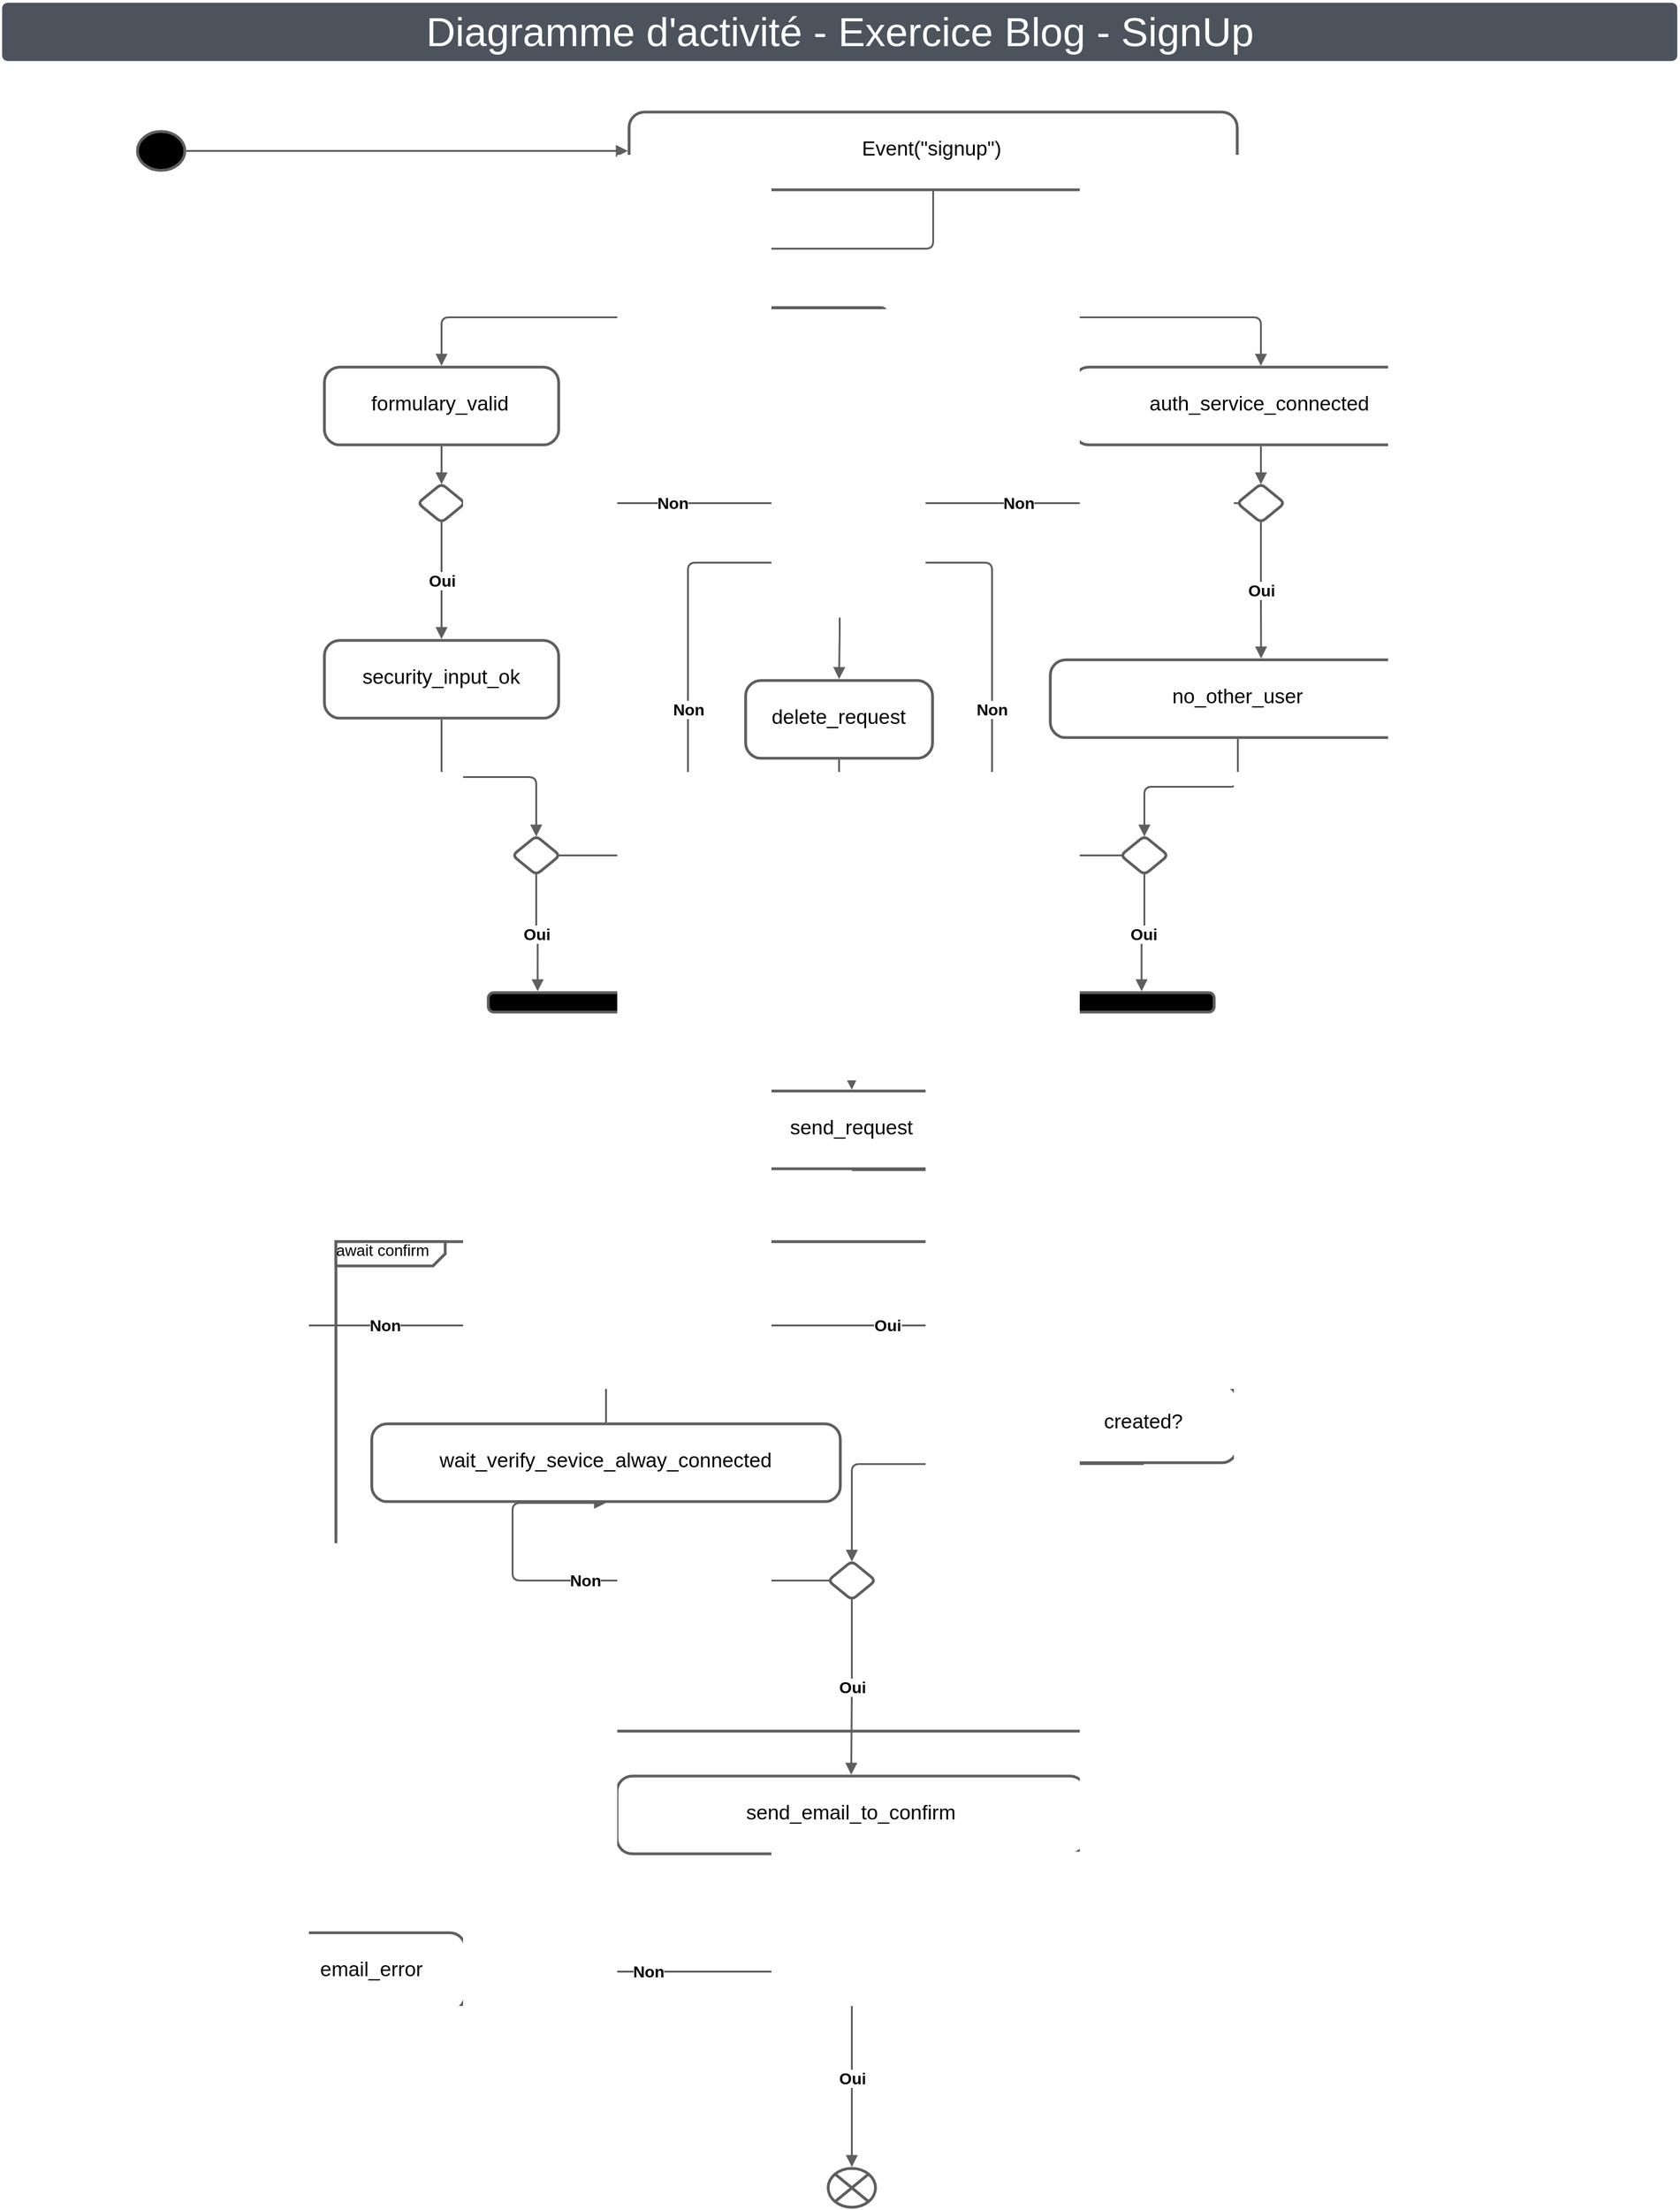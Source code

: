 <mxfile>
    <diagram id="xENb1PR-wKurncBFWdLF" name="Page-1">
        <mxGraphModel dx="2043" dy="2630" grid="1" gridSize="10" guides="1" tooltips="1" connect="1" arrows="0" fold="1" page="1" pageScale="1" pageWidth="850" pageHeight="1100" background="none" math="0" shadow="0">
            <root>
                <mxCell id="0"/>
                <mxCell id="1" parent="0"/>
                <UserObject label="await confirm" lucidchartObjectId="9NNubxDWasQ0" id="2">
                    <mxCell style="html=1;blockSpacing=1;whiteSpace=wrap;shape=mxgraph.sysml.package2;xSize=90;overflow=fill;fontSize=13;spacing=0;strokeColor=#5e5e5e;strokeOpacity=100;rounded=1;absoluteArcSize=1;arcSize=9;strokeWidth=2.3;container=1;pointerEvents=0;collapsible=0;recursiveResize=0;fontColor=#000000;align=left;" parent="1" vertex="1">
                        <mxGeometry x="423.5" y="-70" width="829" height="403" as="geometry"/>
                    </mxCell>
                </UserObject>
                <UserObject label="" lucidchartObjectId="KANum4VIUakB" id="3">
                    <mxCell style="html=1;overflow=block;blockSpacing=1;ellipse;fillColor=#000000;fontSize=13;spacing=0;strokeColor=#5e5e5e;strokeOpacity=100;rounded=1;absoluteArcSize=1;arcSize=9;strokeWidth=2.3;fontColor=#000000;" parent="1" vertex="1">
                        <mxGeometry x="260" y="-984" width="39" height="32" as="geometry"/>
                    </mxCell>
                </UserObject>
                <UserObject label="" lucidchartObjectId="9ANuZ-cOUqGq" id="4">
                    <mxCell style="html=1;jettySize=18;whiteSpace=wrap;fontSize=13;strokeColor=#5E5E5E;strokeWidth=1.5;rounded=1;arcSize=12;edgeStyle=orthogonalEdgeStyle;startArrow=none;endArrow=block;endFill=1;exitX=1.029;exitY=0.5;exitPerimeter=0;entryX=-0.002;entryY=0.5;entryPerimeter=0;fontColor=#000000;" parent="1" source="3" target="5" edge="1">
                        <mxGeometry width="100" height="100" relative="1" as="geometry">
                            <Array as="points"/>
                        </mxGeometry>
                    </mxCell>
                </UserObject>
                <mxCell id="5" value="&lt;div style=&quot;display: flex; justify-content: center; text-align: center; align-items: baseline; font-size: 0; line-height: 1.25;margin-top: -2px;&quot;&gt;&lt;span&gt;&lt;span style=&quot;font-size: 16.7px;&quot;&gt;Event(&quot;signup&quot;)&lt;/span&gt;&lt;/span&gt;&lt;/div&gt;" style="rounded=1;arcSize=20;overflow=block;blockSpacing=1;html=1;fontSize=13;spacing=0;strokeColor=#5e5e5e;strokeOpacity=100;strokeWidth=2.3;fontColor=#000000;fillStyle=solid;" parent="1" vertex="1">
                    <mxGeometry x="665" y="-1000" width="501" height="64" as="geometry"/>
                </mxCell>
                <UserObject label="" lucidchartObjectId="eCNuh2-9iTkH" id="6">
                    <mxCell style="html=1;jettySize=18;whiteSpace=wrap;fontSize=13;strokeColor=#5E5E5E;strokeWidth=1.5;rounded=1;arcSize=12;edgeStyle=orthogonalEdgeStyle;startArrow=none;endArrow=block;endFill=1;exitX=0.5;exitY=1.017;exitPerimeter=0;entryX=0.25;entryY=0;entryPerimeter=0;fontColor=#000000;" parent="1" source="5" target="7" edge="1">
                        <mxGeometry width="100" height="100" relative="1" as="geometry">
                            <Array as="points"/>
                        </mxGeometry>
                    </mxCell>
                </UserObject>
                <UserObject label="" lucidchartObjectId="hCNuIkLAoGU2" id="7">
                    <mxCell style="html=1;overflow=block;blockSpacing=1;fillColor=#000000;fontSize=13;spacing=0;strokeColor=#5e5e5e;strokeOpacity=100;rounded=1;absoluteArcSize=1;arcSize=9;strokeWidth=2.3;fontColor=#000000;" parent="1" vertex="1">
                        <mxGeometry x="723" y="-839" width="154" height="16" as="geometry"/>
                    </mxCell>
                </UserObject>
                <UserObject label="" lucidchartObjectId="_CNuZhy.L0TY" id="8">
                    <mxCell style="html=1;jettySize=18;whiteSpace=wrap;fontSize=13;strokeColor=#5E5E5E;strokeWidth=1.5;rounded=1;arcSize=12;edgeStyle=orthogonalEdgeStyle;startArrow=none;endArrow=block;endFill=1;exitX=-0.007;exitY=0.5;exitPerimeter=0;entryX=0.5;entryY=-0.017;entryPerimeter=0;fontColor=#000000;" parent="1" source="7" target="9" edge="1">
                        <mxGeometry width="100" height="100" relative="1" as="geometry">
                            <Array as="points"/>
                        </mxGeometry>
                    </mxCell>
                </UserObject>
                <mxCell id="9" value="&lt;div style=&quot;display: flex; justify-content: center; text-align: center; align-items: baseline; font-size: 0; line-height: 1.25;margin-top: -2px;&quot;&gt;&lt;span&gt;&lt;span style=&quot;font-size: 16.7px;&quot;&gt;formulary_valid&lt;/span&gt;&lt;/span&gt;&lt;/div&gt;" style="rounded=1;arcSize=20;overflow=block;blockSpacing=1;html=1;fontSize=13;spacing=0;strokeColor=#5e5e5e;strokeOpacity=100;strokeWidth=2.3;fontColor=#000000;" parent="1" vertex="1">
                    <mxGeometry x="414" y="-790" width="193" height="64" as="geometry"/>
                </mxCell>
                <UserObject label="" lucidchartObjectId="CDNuMbn6S~Md" id="10">
                    <mxCell style="html=1;jettySize=18;whiteSpace=wrap;fontSize=13;strokeColor=#5E5E5E;strokeWidth=1.5;rounded=1;arcSize=12;edgeStyle=orthogonalEdgeStyle;startArrow=none;endArrow=block;endFill=1;exitX=1.007;exitY=0.5;exitPerimeter=0;entryX=0.5;entryY=-0.017;entryPerimeter=0;fontColor=#000000;" parent="1" source="7" target="11" edge="1">
                        <mxGeometry width="100" height="100" relative="1" as="geometry">
                            <Array as="points"/>
                        </mxGeometry>
                    </mxCell>
                </UserObject>
                <mxCell id="11" value="&lt;div style=&quot;display: flex; justify-content: center; text-align: center; align-items: baseline; font-size: 0; line-height: 1.25;margin-top: -2px;&quot;&gt;&lt;span&gt;&lt;span style=&quot;font-size: 16.7px;&quot;&gt;auth_service_connected &lt;/span&gt;&lt;/span&gt;&lt;/div&gt;" style="rounded=1;arcSize=20;overflow=block;blockSpacing=1;html=1;fontSize=13;spacing=0;strokeColor=#5e5e5e;strokeOpacity=100;strokeWidth=2.3;fontColor=#000000;" parent="1" vertex="1">
                    <mxGeometry x="1031" y="-790" width="309" height="64" as="geometry"/>
                </mxCell>
                <UserObject label="" lucidchartObjectId="bENuChNIqTIM" id="12">
                    <mxCell style="html=1;overflow=block;blockSpacing=1;whiteSpace=wrap;shape=rhombus;fontSize=13;spacing=0;strokeColor=#5e5e5e;strokeOpacity=100;rounded=1;absoluteArcSize=1;arcSize=9;strokeWidth=2.3;fontColor=#000000;" parent="1" vertex="1">
                        <mxGeometry x="1070" y="-404" width="39" height="32" as="geometry"/>
                    </mxCell>
                </UserObject>
                <UserObject label="" lucidchartObjectId="hENuyL7d47UH" id="13">
                    <mxCell style="html=1;jettySize=18;whiteSpace=wrap;fontSize=13;strokeColor=#5E5E5E;strokeWidth=1.5;rounded=1;arcSize=12;edgeStyle=orthogonalEdgeStyle;startArrow=none;endArrow=block;endFill=1;exitX=0.5;exitY=1.017;exitPerimeter=0;entryX=0.5;entryY=0.016;entryPerimeter=0;fontColor=#000000;" parent="1" source="41" target="14" edge="1">
                        <mxGeometry width="100" height="100" relative="1" as="geometry">
                            <Array as="points"/>
                        </mxGeometry>
                    </mxCell>
                </UserObject>
                <UserObject label="" lucidchartObjectId="iENu-VrhnDNN" id="14">
                    <mxCell style="html=1;overflow=block;blockSpacing=1;whiteSpace=wrap;shape=rhombus;fontSize=13;spacing=0;strokeColor=#5e5e5e;strokeOpacity=100;rounded=1;absoluteArcSize=1;arcSize=9;strokeWidth=2.3;fontColor=#000000;" parent="1" vertex="1">
                        <mxGeometry x="569" y="-404" width="39" height="32" as="geometry"/>
                    </mxCell>
                </UserObject>
                <UserObject label="" lucidchartObjectId="vENu-bHoKH-_" id="15">
                    <mxCell style="html=1;jettySize=18;whiteSpace=wrap;fontSize=13.3;fontColor=#000000;fontStyle=1;align=center;strokeColor=#5E5E5E;strokeWidth=1.5;rounded=1;arcSize=12;edgeStyle=orthogonalEdgeStyle;startArrow=none;endArrow=block;endFill=1;exitX=0.975;exitY=0.5;exitPerimeter=0;entryX=0.025;entryY=0.5;entryPerimeter=0;" parent="1" source="14" target="17" edge="1">
                        <mxGeometry width="100" height="100" relative="1" as="geometry">
                            <Array as="points"/>
                        </mxGeometry>
                    </mxCell>
                </UserObject>
                <mxCell id="16" value="Non" style="text;html=1;resizable=0;labelBackgroundColor=default;align=center;verticalAlign=middle;fontStyle=1;fontColor=#000000;fontSize=13.3;" parent="15" vertex="1">
                    <mxGeometry relative="1" as="geometry"/>
                </mxCell>
                <UserObject label="" lucidchartObjectId="wENu-WMFKMva" id="17">
                    <mxCell style="html=1;overflow=block;blockSpacing=1;whiteSpace=wrap;shape=rhombus;fontSize=13;spacing=0;strokeColor=#5e5e5e;strokeOpacity=100;rounded=1;absoluteArcSize=1;arcSize=9;strokeWidth=2.3;fontColor=#000000;" parent="1" vertex="1">
                        <mxGeometry x="819" y="-645" width="39" height="32" as="geometry"/>
                    </mxCell>
                </UserObject>
                <UserObject label="" lucidchartObjectId="RENuM_x4sSli" id="18">
                    <mxCell style="html=1;jettySize=18;whiteSpace=wrap;fontSize=13.3;fontColor=#000000;fontStyle=1;align=center;strokeColor=#5E5E5E;strokeWidth=1.5;rounded=1;arcSize=12;edgeStyle=orthogonalEdgeStyle;startArrow=none;endArrow=block;endFill=1;exitX=0.5;exitY=0.984;exitPerimeter=0;entryX=0.9;entryY=-0.07;entryPerimeter=0;" parent="1" source="12" target="26" edge="1">
                        <mxGeometry width="100" height="100" relative="1" as="geometry">
                            <Array as="points"/>
                        </mxGeometry>
                    </mxCell>
                </UserObject>
                <mxCell id="19" value="Oui" style="text;html=1;resizable=0;labelBackgroundColor=default;align=center;verticalAlign=middle;fontStyle=1;fontColor=#000000;fontSize=13.3;" parent="18" vertex="1">
                    <mxGeometry relative="1" as="geometry"/>
                </mxCell>
                <UserObject label="" lucidchartObjectId="UENuojL7oZFD" id="20">
                    <mxCell style="html=1;jettySize=18;whiteSpace=wrap;fontSize=13.3;fontColor=#000000;fontStyle=1;align=center;strokeColor=#5E5E5E;strokeWidth=1.5;rounded=1;arcSize=12;edgeStyle=orthogonalEdgeStyle;startArrow=none;endArrow=block;endFill=1;exitX=0.025;exitY=0.5;exitPerimeter=0;entryX=0.975;entryY=0.5;entryPerimeter=0;" parent="1" source="12" target="17" edge="1">
                        <mxGeometry width="100" height="100" relative="1" as="geometry">
                            <Array as="points"/>
                        </mxGeometry>
                    </mxCell>
                </UserObject>
                <mxCell id="21" value="Non" style="text;html=1;resizable=0;labelBackgroundColor=default;align=center;verticalAlign=middle;fontStyle=1;fontColor=#000000;fontSize=13.3;" parent="20" vertex="1">
                    <mxGeometry relative="1" as="geometry"/>
                </mxCell>
                <UserObject label="" lucidchartObjectId="GFNujyI0Qc8q" id="22">
                    <mxCell style="html=1;jettySize=18;whiteSpace=wrap;fontSize=13;strokeColor=#5E5E5E;strokeWidth=1.5;rounded=1;arcSize=12;edgeStyle=orthogonalEdgeStyle;startArrow=none;endArrow=block;endFill=1;exitX=0.5;exitY=0.984;exitPerimeter=0;entryX=0.5;entryY=-0.017;entryPerimeter=0;fontColor=#000000;" parent="1" source="17" target="23" edge="1">
                        <mxGeometry width="100" height="100" relative="1" as="geometry">
                            <Array as="points"/>
                        </mxGeometry>
                    </mxCell>
                </UserObject>
                <mxCell id="23" value="&lt;div style=&quot;display: flex; justify-content: center; text-align: center; align-items: baseline; font-size: 0; line-height: 1.25;margin-top: -2px;&quot;&gt;&lt;span&gt;&lt;span style=&quot;font-size: 16.7px;&quot;&gt;delete_request&lt;/span&gt;&lt;/span&gt;&lt;/div&gt;" style="rounded=1;arcSize=20;whiteSpace=wrap;overflow=block;blockSpacing=1;html=1;fontSize=13;spacing=0;strokeColor=#5e5e5e;strokeOpacity=100;strokeWidth=2.3;fontColor=#000000;" parent="1" vertex="1">
                    <mxGeometry x="761" y="-532" width="154" height="64" as="geometry"/>
                </mxCell>
                <UserObject label="" lucidchartObjectId="AGNuyfDCfZ3p" id="24">
                    <mxCell style="html=1;jettySize=18;whiteSpace=wrap;fontSize=13;strokeColor=#5E5E5E;strokeWidth=1.5;rounded=1;arcSize=12;edgeStyle=orthogonalEdgeStyle;startArrow=none;endArrow=block;endFill=1;exitX=0.5;exitY=1.017;exitPerimeter=0;entryX=0.5;entryY=-0.035;entryPerimeter=0;fontColor=#000000;" parent="1" source="23" target="25" edge="1">
                        <mxGeometry width="100" height="100" relative="1" as="geometry">
                            <Array as="points"/>
                        </mxGeometry>
                    </mxCell>
                </UserObject>
                <UserObject label="" lucidchartObjectId="CGNuHaA0Pcdx" id="25">
                    <mxCell style="html=1;overflow=block;blockSpacing=1;whiteSpace=wrap;shape=mxgraph.bpmn.shape;outline=end;symbol=terminate;strokeColor=#000000;fillColor=#ffffff;fontSize=13;spacing=0;strokeOpacity=100;rounded=1;absoluteArcSize=1;arcSize=9;strokeWidth=2.3;fontColor=#000000;" parent="1" vertex="1">
                        <mxGeometry x="819" y="-387" width="39" height="32" as="geometry"/>
                    </mxCell>
                </UserObject>
                <UserObject label="" lucidchartObjectId=".GNuiZ.bpCaC" id="26">
                    <mxCell style="html=1;overflow=block;blockSpacing=1;whiteSpace=wrap;fillColor=#000000;fontSize=13;spacing=0;strokeColor=#5e5e5e;strokeOpacity=100;rounded=1;absoluteArcSize=1;arcSize=9;strokeWidth=2.3;fontColor=#000000;" parent="1" vertex="1">
                        <mxGeometry x="549" y="-275" width="598" height="16" as="geometry"/>
                    </mxCell>
                </UserObject>
                <UserObject label="" lucidchartObjectId="sHNutsPccugG" id="27">
                    <mxCell style="html=1;jettySize=18;whiteSpace=wrap;fontSize=13.3;fontColor=#000000;fontStyle=1;align=center;strokeColor=#5E5E5E;strokeWidth=1.5;rounded=1;arcSize=12;edgeStyle=orthogonalEdgeStyle;startArrow=none;endArrow=block;endFill=1;exitX=0.5;exitY=0.984;exitPerimeter=0;entryX=0.068;entryY=-0.07;entryPerimeter=0;" parent="1" source="14" target="26" edge="1">
                        <mxGeometry width="100" height="100" relative="1" as="geometry">
                            <Array as="points"/>
                        </mxGeometry>
                    </mxCell>
                </UserObject>
                <mxCell id="28" value="Oui" style="text;html=1;resizable=0;labelBackgroundColor=default;align=center;verticalAlign=middle;fontStyle=1;fontColor=#000000;fontSize=13.3;" parent="27" vertex="1">
                    <mxGeometry relative="1" as="geometry"/>
                </mxCell>
                <mxCell id="29" value="&lt;div style=&quot;display: flex; justify-content: center; text-align: center; align-items: baseline; font-size: 0; line-height: 1.25;margin-top: -2px;&quot;&gt;&lt;span&gt;&lt;span style=&quot;font-size: 16.7px;&quot;&gt;no_other_user&lt;/span&gt;&lt;/span&gt;&lt;/div&gt;" style="rounded=1;arcSize=20;whiteSpace=wrap;overflow=block;blockSpacing=1;html=1;fontSize=13;spacing=0;strokeColor=#5e5e5e;strokeOpacity=100;strokeWidth=2.3;fontColor=#000000;" parent="1" vertex="1">
                    <mxGeometry x="1012" y="-549" width="309" height="64" as="geometry"/>
                </mxCell>
                <UserObject label="" lucidchartObjectId="rJNu3k_f-T4b" id="30">
                    <mxCell style="html=1;jettySize=18;whiteSpace=wrap;fontSize=13;strokeColor=#5E5E5E;strokeWidth=1.5;rounded=1;arcSize=12;edgeStyle=orthogonalEdgeStyle;startArrow=none;endArrow=block;endFill=1;exitX=0.5;exitY=1.017;exitPerimeter=0;entryX=0.5;entryY=0.016;entryPerimeter=0;fontColor=#000000;" parent="1" source="11" target="31" edge="1">
                        <mxGeometry width="100" height="100" relative="1" as="geometry">
                            <Array as="points"/>
                        </mxGeometry>
                    </mxCell>
                </UserObject>
                <UserObject label="" lucidchartObjectId="sJNuisR-MhfG" id="31">
                    <mxCell style="html=1;overflow=block;blockSpacing=1;whiteSpace=wrap;shape=rhombus;fontSize=13;spacing=0;strokeColor=#5e5e5e;strokeOpacity=100;rounded=1;absoluteArcSize=1;arcSize=9;strokeWidth=2.3;fontColor=#000000;" parent="1" vertex="1">
                        <mxGeometry x="1166" y="-694" width="39" height="32" as="geometry"/>
                    </mxCell>
                </UserObject>
                <UserObject label="" lucidchartObjectId="vJNuU-E9qUAA" id="32">
                    <mxCell style="html=1;jettySize=18;whiteSpace=wrap;fontSize=13.3;fontColor=#000000;fontStyle=1;align=center;strokeColor=#5E5E5E;strokeWidth=1.5;rounded=1;arcSize=12;edgeStyle=orthogonalEdgeStyle;startArrow=none;endArrow=block;endFill=1;exitX=0.5;exitY=0.984;exitPerimeter=0;entryX=0.562;entryY=-0.017;entryPerimeter=0;" parent="1" source="31" target="29" edge="1">
                        <mxGeometry width="100" height="100" relative="1" as="geometry">
                            <Array as="points"/>
                        </mxGeometry>
                    </mxCell>
                </UserObject>
                <mxCell id="33" value="Oui" style="text;html=1;resizable=0;labelBackgroundColor=default;align=center;verticalAlign=middle;fontStyle=1;fontColor=#000000;fontSize=13.3;" parent="32" vertex="1">
                    <mxGeometry relative="1" as="geometry"/>
                </mxCell>
                <UserObject label="" lucidchartObjectId="CJNuX-OfsDIr" id="34">
                    <mxCell style="html=1;jettySize=18;whiteSpace=wrap;fontSize=13.3;fontColor=#000000;fontStyle=1;align=center;strokeColor=#5E5E5E;strokeWidth=1.5;rounded=1;arcSize=12;edgeStyle=orthogonalEdgeStyle;startArrow=none;endArrow=block;endFill=1;exitX=0.025;exitY=0.5;exitPerimeter=0;entryX=0.5;entryY=0.016;entryPerimeter=0;" parent="1" source="31" target="17" edge="1">
                        <mxGeometry width="100" height="100" relative="1" as="geometry">
                            <Array as="points"/>
                        </mxGeometry>
                    </mxCell>
                </UserObject>
                <mxCell id="35" value="Non" style="text;html=1;resizable=0;labelBackgroundColor=default;align=center;verticalAlign=middle;fontStyle=1;fontColor=#000000;fontSize=13.3;" parent="34" vertex="1">
                    <mxGeometry relative="1" as="geometry"/>
                </mxCell>
                <UserObject label="" lucidchartObjectId="IJNuMA8zq1ss" id="36">
                    <mxCell style="html=1;jettySize=18;whiteSpace=wrap;fontSize=13;strokeColor=#5E5E5E;strokeWidth=1.5;rounded=1;arcSize=12;edgeStyle=orthogonalEdgeStyle;startArrow=none;endArrow=block;endFill=1;exitX=0.5;exitY=1.017;exitPerimeter=0;entryX=0.5;entryY=0.016;entryPerimeter=0;fontColor=#000000;" parent="1" source="29" target="12" edge="1">
                        <mxGeometry width="100" height="100" relative="1" as="geometry">
                            <Array as="points"/>
                        </mxGeometry>
                    </mxCell>
                </UserObject>
                <UserObject label="" lucidchartObjectId="8KNuIokJuios" id="37">
                    <mxCell style="html=1;jettySize=18;whiteSpace=wrap;fontSize=13;strokeColor=#5E5E5E;strokeWidth=1.5;rounded=1;arcSize=12;edgeStyle=orthogonalEdgeStyle;startArrow=none;endArrow=block;endFill=1;exitX=0.5;exitY=1.017;exitPerimeter=0;entryX=0.5;entryY=0.016;entryPerimeter=0;fontColor=#000000;" parent="1" source="9" target="38" edge="1">
                        <mxGeometry width="100" height="100" relative="1" as="geometry">
                            <Array as="points"/>
                        </mxGeometry>
                    </mxCell>
                </UserObject>
                <UserObject label="" lucidchartObjectId="9KNuPIdGmb6U" id="38">
                    <mxCell style="html=1;overflow=block;blockSpacing=1;whiteSpace=wrap;shape=rhombus;fontSize=13;spacing=0;strokeColor=#5e5e5e;strokeOpacity=100;rounded=1;absoluteArcSize=1;arcSize=9;strokeWidth=2.3;fontColor=#000000;" parent="1" vertex="1">
                        <mxGeometry x="491" y="-694" width="39" height="32" as="geometry"/>
                    </mxCell>
                </UserObject>
                <UserObject label="" lucidchartObjectId="eLNunPSPW104" id="39">
                    <mxCell style="html=1;jettySize=18;whiteSpace=wrap;fontSize=13.3;fontColor=#000000;fontStyle=1;align=center;strokeColor=#5E5E5E;strokeWidth=1.5;rounded=1;arcSize=12;edgeStyle=orthogonalEdgeStyle;startArrow=none;endArrow=block;endFill=1;exitX=0.5;exitY=0.984;exitPerimeter=0;entryX=0.5;entryY=-0.017;entryPerimeter=0;" parent="1" source="38" target="41" edge="1">
                        <mxGeometry width="100" height="100" relative="1" as="geometry">
                            <Array as="points"/>
                        </mxGeometry>
                    </mxCell>
                </UserObject>
                <mxCell id="40" value="Oui" style="text;html=1;resizable=0;labelBackgroundColor=default;align=center;verticalAlign=middle;fontStyle=1;fontColor=#000000;fontSize=13.3;" parent="39" vertex="1">
                    <mxGeometry relative="1" as="geometry"/>
                </mxCell>
                <mxCell id="41" value="&lt;div style=&quot;display: flex; justify-content: center; text-align: center; align-items: baseline; font-size: 0; line-height: 1.25;margin-top: -2px;&quot;&gt;&lt;span&gt;&lt;span style=&quot;font-size: 16.7px;&quot;&gt;security_input_ok&lt;/span&gt;&lt;/span&gt;&lt;/div&gt;" style="rounded=1;arcSize=20;whiteSpace=wrap;overflow=block;blockSpacing=1;html=1;fontSize=13;spacing=0;strokeColor=#5e5e5e;strokeOpacity=100;strokeWidth=2.3;fontColor=#000000;" parent="1" vertex="1">
                    <mxGeometry x="414" y="-565" width="193" height="64" as="geometry"/>
                </mxCell>
                <UserObject label="" lucidchartObjectId="lLNuz2mynfg4" id="42">
                    <mxCell style="html=1;jettySize=18;whiteSpace=wrap;fontSize=13.3;fontColor=#000000;fontStyle=1;align=center;strokeColor=#5E5E5E;strokeWidth=1.5;rounded=1;arcSize=12;edgeStyle=orthogonalEdgeStyle;startArrow=none;endArrow=block;endFill=1;exitX=0.975;exitY=0.5;exitPerimeter=0;entryX=0.5;entryY=0.016;entryPerimeter=0;" parent="1" source="38" target="17" edge="1">
                        <mxGeometry width="100" height="100" relative="1" as="geometry">
                            <Array as="points"/>
                        </mxGeometry>
                    </mxCell>
                </UserObject>
                <mxCell id="43" value="Non" style="text;html=1;resizable=0;labelBackgroundColor=default;align=center;verticalAlign=middle;fontStyle=1;fontColor=#000000;fontSize=13.3;" parent="42" vertex="1">
                    <mxGeometry relative="1" as="geometry"/>
                </mxCell>
                <UserObject label="" lucidchartObjectId="qNNuN7e2O3u6" id="44">
                    <mxCell style="html=1;jettySize=18;whiteSpace=wrap;fontSize=13;strokeColor=#5E5E5E;strokeWidth=1.5;rounded=1;arcSize=12;edgeStyle=orthogonalEdgeStyle;startArrow=none;endArrow=block;endFill=1;exitX=0.5;exitY=1.07;exitPerimeter=0;entryX=0.5;entryY=-0.017;entryPerimeter=0;fontColor=#000000;" parent="1" source="26" target="45" edge="1">
                        <mxGeometry width="100" height="100" relative="1" as="geometry">
                            <Array as="points"/>
                        </mxGeometry>
                    </mxCell>
                </UserObject>
                <mxCell id="45" value="&lt;div style=&quot;display: flex; justify-content: center; text-align: center; align-items: baseline; font-size: 0; line-height: 1.25;margin-top: -2px;&quot;&gt;&lt;span&gt;&lt;span style=&quot;font-size: 16.7px;&quot;&gt;send_request&lt;/span&gt;&lt;/span&gt;&lt;/div&gt;" style="rounded=1;arcSize=20;whiteSpace=wrap;overflow=block;blockSpacing=1;html=1;fontSize=13;spacing=0;strokeColor=#5e5e5e;strokeOpacity=100;strokeWidth=2.3;fontColor=#000000;" parent="1" vertex="1">
                    <mxGeometry x="752" y="-194" width="193" height="64" as="geometry"/>
                </mxCell>
                <UserObject label="" lucidchartObjectId="uONuEctptQsI" id="46">
                    <mxCell style="html=1;jettySize=18;whiteSpace=wrap;fontSize=13;strokeColor=#5E5E5E;strokeWidth=1.5;rounded=1;arcSize=12;edgeStyle=orthogonalEdgeStyle;startArrow=none;endArrow=block;endFill=1;exitX=0.5;exitY=1.017;exitPerimeter=0;entryX=0.5;entryY=-0.017;entryPerimeter=0;fontColor=#000000;" parent="1" source="45" target="47" edge="1">
                        <mxGeometry width="100" height="100" relative="1" as="geometry">
                            <Array as="points"/>
                        </mxGeometry>
                    </mxCell>
                </UserObject>
                <mxCell id="47" value="&lt;div style=&quot;display: flex; justify-content: center; text-align: center; align-items: baseline; font-size: 0; line-height: 1.25;margin-top: -2px;&quot;&gt;&lt;span&gt;&lt;span style=&quot;font-size: 16.7px;&quot;&gt;created?&lt;/span&gt;&lt;/span&gt;&lt;/div&gt;" style="rounded=1;arcSize=20;whiteSpace=wrap;overflow=block;blockSpacing=1;html=1;fontSize=13;spacing=0;strokeColor=#5e5e5e;strokeOpacity=100;strokeWidth=2.3;fontColor=#000000;" parent="1" vertex="1">
                    <mxGeometry x="1012" y="48" width="154" height="64" as="geometry"/>
                </mxCell>
                <UserObject label="" lucidchartObjectId="tPNuKIG653~S" id="48">
                    <mxCell style="html=1;jettySize=18;whiteSpace=wrap;fontSize=13;strokeColor=#5E5E5E;strokeWidth=1.5;rounded=1;arcSize=12;edgeStyle=orthogonalEdgeStyle;startArrow=none;endArrow=block;endFill=1;exitX=0.5;exitY=1.017;exitPerimeter=0;entryX=0.5;entryY=0.016;entryPerimeter=0;fontColor=#000000;" parent="1" source="47" target="49" edge="1">
                        <mxGeometry width="100" height="100" relative="1" as="geometry">
                            <Array as="points"/>
                        </mxGeometry>
                    </mxCell>
                </UserObject>
                <UserObject label="" lucidchartObjectId="vPNu8dV2SVg6" id="49">
                    <mxCell style="html=1;overflow=block;blockSpacing=1;whiteSpace=wrap;shape=rhombus;fontSize=13;spacing=0;strokeColor=#5e5e5e;strokeOpacity=100;rounded=1;absoluteArcSize=1;arcSize=9;strokeWidth=2.3;fontColor=#000000;" parent="1" vertex="1">
                        <mxGeometry x="829" y="193" width="39" height="32" as="geometry"/>
                    </mxCell>
                </UserObject>
                <UserObject label="" lucidchartObjectId="APNuz84FQ8UU" id="50">
                    <mxCell style="html=1;jettySize=18;whiteSpace=wrap;fontSize=13.3;fontColor=#000000;fontStyle=1;align=center;strokeColor=#5E5E5E;strokeWidth=1.5;rounded=1;arcSize=12;edgeStyle=orthogonalEdgeStyle;startArrow=none;endArrow=block;endFill=1;exitX=0.5;exitY=0.984;exitPerimeter=0;entryX=0.5;entryY=-0.017;entryPerimeter=0;" parent="1" source="49" target="62" edge="1">
                        <mxGeometry width="100" height="100" relative="1" as="geometry">
                            <Array as="points"/>
                        </mxGeometry>
                    </mxCell>
                </UserObject>
                <mxCell id="51" value="Oui" style="text;html=1;resizable=0;labelBackgroundColor=default;align=center;verticalAlign=middle;fontStyle=1;fontColor=#000000;fontSize=13.3;" parent="50" vertex="1">
                    <mxGeometry relative="1" as="geometry"/>
                </mxCell>
                <UserObject label="" lucidchartObjectId="IPNut1IvCcZ7" id="52">
                    <mxCell style="html=1;jettySize=18;whiteSpace=wrap;fontSize=13.3;fontColor=#000000;fontStyle=1;align=center;strokeColor=#5E5E5E;strokeWidth=1.5;rounded=1;arcSize=12;edgeStyle=orthogonalEdgeStyle;startArrow=none;endArrow=block;endFill=1;exitX=0.025;exitY=0.5;exitPerimeter=0;entryX=0.5;entryY=1.017;entryPerimeter=0;" parent="1" source="49" target="54" edge="1">
                        <mxGeometry width="100" height="100" relative="1" as="geometry">
                            <Array as="points">
                                <mxPoint x="569" y="209"/>
                            </Array>
                        </mxGeometry>
                    </mxCell>
                </UserObject>
                <mxCell id="53" value="Non" style="text;html=1;resizable=0;labelBackgroundColor=default;align=center;verticalAlign=middle;fontStyle=1;fontColor=#000000;fontSize=13.3;" parent="52" vertex="1">
                    <mxGeometry relative="1" as="geometry"/>
                </mxCell>
                <mxCell id="54" value="&lt;div style=&quot;display: flex; justify-content: center; text-align: center; align-items: baseline; font-size: 0; line-height: 1.25;margin-top: -2px;&quot;&gt;&lt;span&gt;&lt;span style=&quot;font-size: 16.7px;&quot;&gt;wait_verify_sevice_alway_connected&lt;/span&gt;&lt;/span&gt;&lt;/div&gt;" style="rounded=1;arcSize=20;whiteSpace=wrap;overflow=block;blockSpacing=1;html=1;fontSize=13;spacing=0;strokeColor=#5e5e5e;strokeOpacity=100;strokeWidth=2.3;fontColor=#000000;" parent="1" vertex="1">
                    <mxGeometry x="453" y="80" width="386" height="64" as="geometry"/>
                </mxCell>
                <UserObject label="" lucidchartObjectId="PQNukw4kRTRE" id="55">
                    <mxCell style="html=1;jettySize=18;whiteSpace=wrap;fontSize=13;strokeColor=#5E5E5E;strokeWidth=1.5;rounded=1;arcSize=12;edgeStyle=orthogonalEdgeStyle;startArrow=none;endArrow=block;endFill=1;exitX=0.5;exitY=-0.017;exitPerimeter=0;entryX=0.5;entryY=0.984;entryPerimeter=0;fontColor=#000000;" parent="1" source="54" target="56" edge="1">
                        <mxGeometry width="100" height="100" relative="1" as="geometry">
                            <Array as="points"/>
                        </mxGeometry>
                    </mxCell>
                </UserObject>
                <UserObject label="" lucidchartObjectId="QQNu_uLLLexZ" id="56">
                    <mxCell style="html=1;overflow=block;blockSpacing=1;whiteSpace=wrap;shape=rhombus;fontSize=13;spacing=0;strokeColor=#5e5e5e;strokeOpacity=100;rounded=1;absoluteArcSize=1;arcSize=9;strokeWidth=2.3;fontColor=#000000;" parent="1" vertex="1">
                        <mxGeometry x="626" y="-17" width="39" height="32" as="geometry"/>
                    </mxCell>
                </UserObject>
                <UserObject label="" lucidchartObjectId="UQNuPvqh8XvP" id="57">
                    <mxCell style="html=1;jettySize=18;whiteSpace=wrap;fontSize=13.3;fontColor=#000000;fontStyle=1;align=center;strokeColor=#5E5E5E;strokeWidth=1.5;rounded=1;arcSize=12;edgeStyle=orthogonalEdgeStyle;startArrow=none;endArrow=block;endFill=1;exitX=0.975;exitY=0.5;exitPerimeter=0;entryX=-0.007;entryY=0.5;entryPerimeter=0;" parent="1" source="56" target="47" edge="1">
                        <mxGeometry width="100" height="100" relative="1" as="geometry">
                            <Array as="points"/>
                        </mxGeometry>
                    </mxCell>
                </UserObject>
                <mxCell id="58" value="Oui" style="text;html=1;resizable=0;labelBackgroundColor=default;align=center;verticalAlign=middle;fontStyle=1;fontColor=#000000;fontSize=13.3;" parent="57" vertex="1">
                    <mxGeometry relative="1" as="geometry"/>
                </mxCell>
                <UserObject label="" lucidchartObjectId="2QNuEXVVpv27" id="59">
                    <mxCell style="html=1;jettySize=18;whiteSpace=wrap;fontSize=13.3;fontColor=#000000;fontStyle=1;align=center;strokeColor=#5E5E5E;strokeWidth=1.5;rounded=1;arcSize=12;edgeStyle=orthogonalEdgeStyle;startArrow=none;endArrow=block;endFill=1;exitX=0.025;exitY=0.5;exitPerimeter=0;entryX=1.029;entryY=0.5;entryPerimeter=0;" parent="1" source="56" target="61" edge="1">
                        <mxGeometry width="100" height="100" relative="1" as="geometry">
                            <Array as="points"/>
                        </mxGeometry>
                    </mxCell>
                </UserObject>
                <mxCell id="60" value="Non" style="text;html=1;resizable=0;labelBackgroundColor=default;align=center;verticalAlign=middle;fontStyle=1;fontColor=#000000;fontSize=13.3;" parent="59" vertex="1">
                    <mxGeometry relative="1" as="geometry"/>
                </mxCell>
                <UserObject label="" lucidchartObjectId="3QNuK7Czyz2s" id="61">
                    <mxCell style="html=1;overflow=block;blockSpacing=1;whiteSpace=wrap;shape=mxgraph.bpmn.shape;outline=end;symbol=terminate;strokeColor=#000000;fillColor=#ffffff;fontSize=13;spacing=0;strokeOpacity=100;rounded=1;absoluteArcSize=1;arcSize=9;strokeWidth=2.3;fontColor=#000000;" parent="1" vertex="1">
                        <mxGeometry x="260" y="-17" width="39" height="32" as="geometry"/>
                    </mxCell>
                </UserObject>
                <mxCell id="62" value="&lt;div style=&quot;display: flex; justify-content: center; text-align: center; align-items: baseline; font-size: 0; line-height: 1.25;margin-top: -2px;&quot;&gt;&lt;span&gt;&lt;span style=&quot;font-size: 16.7px;&quot;&gt;send_email_to_confirm&lt;/span&gt;&lt;/span&gt;&lt;/div&gt;" style="rounded=1;arcSize=20;whiteSpace=wrap;overflow=block;blockSpacing=1;html=1;fontSize=13;spacing=0;strokeColor=#5e5e5e;strokeOpacity=100;strokeWidth=2.3;fontColor=#000000;" parent="1" vertex="1">
                    <mxGeometry x="655" y="370" width="386" height="64" as="geometry"/>
                </mxCell>
                <UserObject label="" lucidchartObjectId="aVNukrVhu-cX" id="63">
                    <mxCell style="html=1;jettySize=18;whiteSpace=wrap;fontSize=13;strokeColor=#5E5E5E;strokeWidth=1.5;rounded=1;arcSize=12;edgeStyle=orthogonalEdgeStyle;startArrow=none;endArrow=block;endFill=1;exitX=0.5;exitY=1.017;exitPerimeter=0;entryX=0.5;entryY=0.016;entryPerimeter=0;fontColor=#000000;" parent="1" source="62" target="64" edge="1">
                        <mxGeometry width="100" height="100" relative="1" as="geometry">
                            <Array as="points"/>
                        </mxGeometry>
                    </mxCell>
                </UserObject>
                <UserObject label="" lucidchartObjectId="bVNuUQ6sD9os" id="64">
                    <mxCell style="html=1;overflow=block;blockSpacing=1;whiteSpace=wrap;shape=rhombus;fontSize=13;spacing=0;strokeColor=#5e5e5e;strokeOpacity=100;rounded=1;absoluteArcSize=1;arcSize=9;strokeWidth=2.3;fontColor=#000000;" parent="1" vertex="1">
                        <mxGeometry x="829" y="515" width="39" height="32" as="geometry"/>
                    </mxCell>
                </UserObject>
                <UserObject label="" lucidchartObjectId="zVNu8WlKqnKs" id="65">
                    <mxCell style="html=1;jettySize=18;whiteSpace=wrap;fontSize=13.3;fontColor=#000000;fontStyle=1;align=center;strokeColor=#5E5E5E;strokeWidth=1.5;rounded=1;arcSize=12;edgeStyle=orthogonalEdgeStyle;startArrow=none;endArrow=block;endFill=1;exitX=0.5;exitY=0.984;exitPerimeter=0;entryX=0.5;entryY=-0.035;entryPerimeter=0;" parent="1" source="64" target="67" edge="1">
                        <mxGeometry width="100" height="100" relative="1" as="geometry">
                            <Array as="points"/>
                        </mxGeometry>
                    </mxCell>
                </UserObject>
                <mxCell id="66" value="Oui" style="text;html=1;resizable=0;labelBackgroundColor=default;align=center;verticalAlign=middle;fontStyle=1;fontColor=#000000;fontSize=13.3;" parent="65" vertex="1">
                    <mxGeometry relative="1" as="geometry"/>
                </mxCell>
                <UserObject label="" lucidchartObjectId="AVNuHxImQMBd" id="67">
                    <mxCell style="html=1;overflow=block;blockSpacing=1;whiteSpace=wrap;shape=mxgraph.flowchart.or;fontSize=13;spacing=0;strokeColor=#5e5e5e;strokeOpacity=100;rounded=1;absoluteArcSize=1;arcSize=9;strokeWidth=2.3;fontColor=#000000;" parent="1" vertex="1">
                        <mxGeometry x="829" y="693" width="39" height="32" as="geometry"/>
                    </mxCell>
                </UserObject>
                <UserObject label="" lucidchartObjectId="KVNuYAZXLwiq" id="68">
                    <mxCell style="html=1;jettySize=18;whiteSpace=wrap;fontSize=13.3;fontColor=#000000;fontStyle=1;align=center;strokeColor=#5E5E5E;strokeWidth=1.5;rounded=1;arcSize=12;edgeStyle=orthogonalEdgeStyle;startArrow=none;endArrow=block;endFill=1;exitX=0.025;exitY=0.5;exitPerimeter=0;entryX=1.007;entryY=0.5;entryPerimeter=0;" parent="1" source="64" target="70" edge="1">
                        <mxGeometry width="100" height="100" relative="1" as="geometry">
                            <Array as="points"/>
                        </mxGeometry>
                    </mxCell>
                </UserObject>
                <mxCell id="69" value="Non" style="text;html=1;resizable=0;labelBackgroundColor=default;align=center;verticalAlign=middle;fontStyle=1;fontColor=#000000;fontSize=13.3;" parent="68" vertex="1">
                    <mxGeometry relative="1" as="geometry"/>
                </mxCell>
                <mxCell id="70" value="&lt;div style=&quot;display: flex; justify-content: center; text-align: center; align-items: baseline; font-size: 0; line-height: 1.25;margin-top: -2px;&quot;&gt;&lt;span&gt;&lt;span style=&quot;font-size: 16.7px;&quot;&gt;email_error&lt;/span&gt;&lt;/span&gt;&lt;/div&gt;" style="rounded=1;arcSize=20;whiteSpace=wrap;overflow=block;blockSpacing=1;html=1;fontSize=13;spacing=0;strokeColor=#5e5e5e;strokeOpacity=100;strokeWidth=2.3;fontColor=#000000;" parent="1" vertex="1">
                    <mxGeometry x="376" y="499" width="154" height="64" as="geometry"/>
                </mxCell>
                <UserObject label="" lucidchartObjectId="XVNuIiruViz_" id="71">
                    <mxCell style="html=1;jettySize=18;whiteSpace=wrap;fontSize=13;strokeColor=#5E5E5E;strokeWidth=1.5;rounded=1;arcSize=12;edgeStyle=orthogonalEdgeStyle;startArrow=none;endArrow=block;endFill=1;exitX=-0.007;exitY=0.5;exitPerimeter=0;entryX=1.029;entryY=0.5;entryPerimeter=0;fontColor=#000000;" parent="1" source="70" target="72" edge="1">
                        <mxGeometry width="100" height="100" relative="1" as="geometry">
                            <Array as="points"/>
                        </mxGeometry>
                    </mxCell>
                </UserObject>
                <UserObject label="" lucidchartObjectId="YVNunhURaBvm" id="72">
                    <mxCell style="html=1;overflow=block;blockSpacing=1;whiteSpace=wrap;shape=mxgraph.bpmn.shape;outline=end;symbol=terminate;strokeColor=#000000;fillColor=#ffffff;fontSize=13;spacing=0;strokeOpacity=100;rounded=1;absoluteArcSize=1;arcSize=9;strokeWidth=2.3;fontColor=#000000;" parent="1" vertex="1">
                        <mxGeometry x="260" y="515" width="39" height="32" as="geometry"/>
                    </mxCell>
                </UserObject>
                <UserObject label="Diagramme d'activité - Exercice Blog - SignUp" lucidchartObjectId="EWNu2kRmHmmf" id="73">
                    <mxCell style="html=1;overflow=block;blockSpacing=1;whiteSpace=wrap;fontSize=33.3;fontColor=#ffffff;align=center;spacing=3.8;strokeOpacity=0;fillOpacity=100;rounded=1;absoluteArcSize=1;arcSize=9;fillColor=#4c535d;strokeWidth=2.3;" parent="1" vertex="1">
                        <mxGeometry x="148.5" y="-1090" width="1380" height="48" as="geometry"/>
                    </mxCell>
                </UserObject>
            </root>
        </mxGraphModel>
    </diagram>
</mxfile>